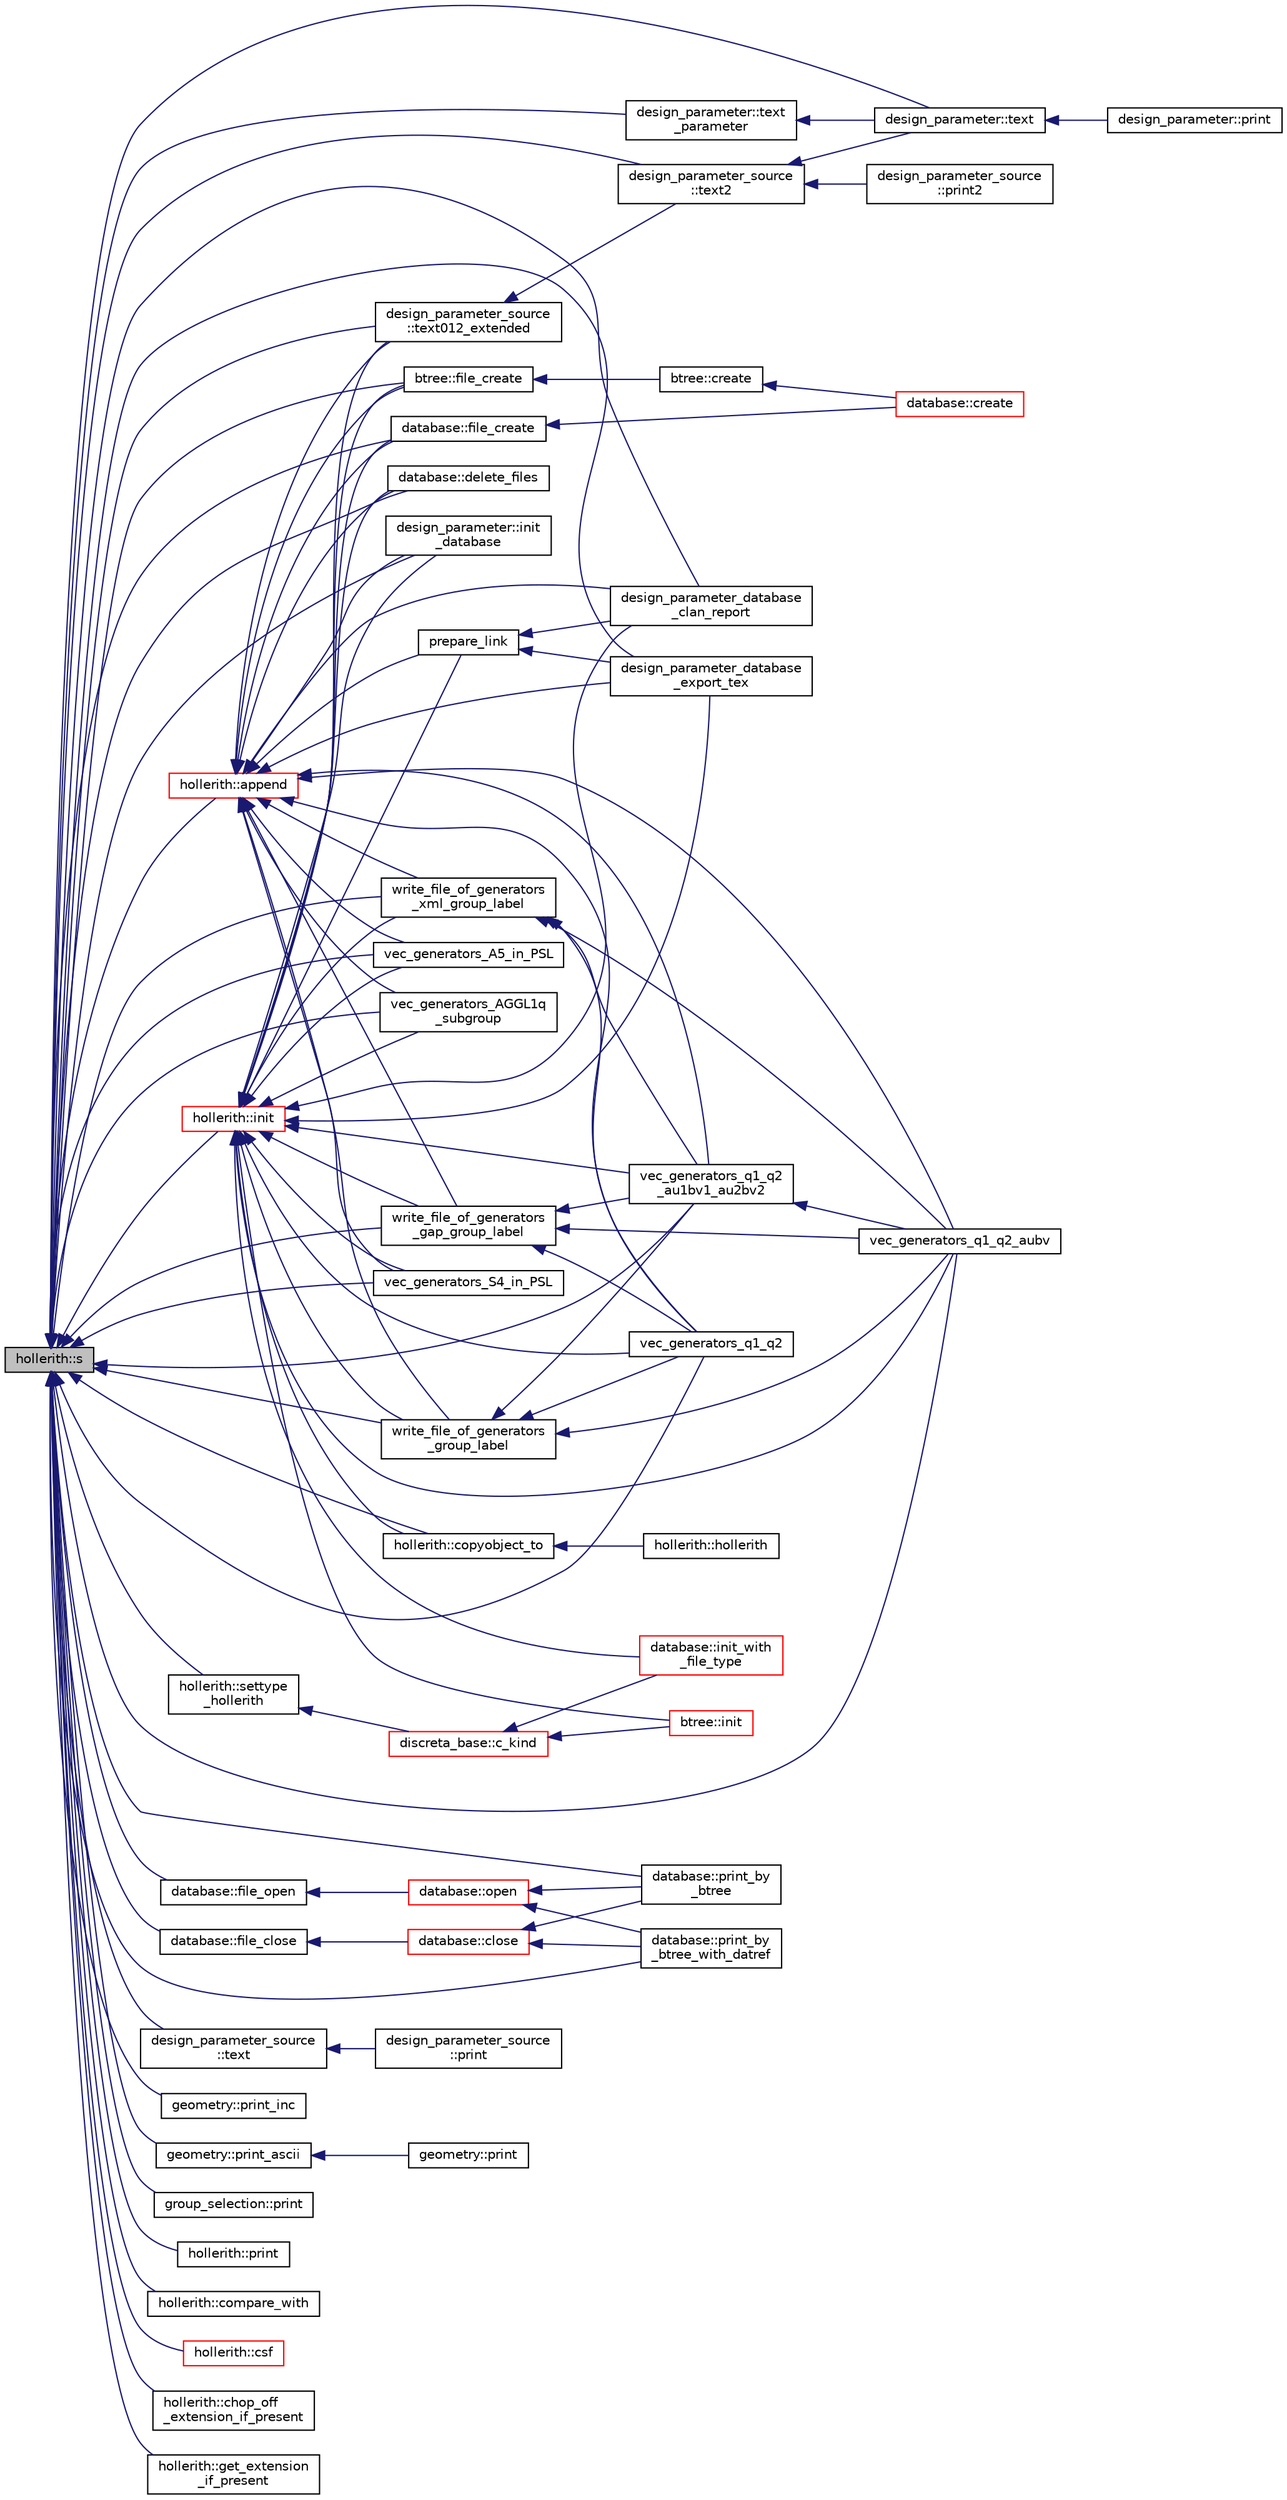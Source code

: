 digraph "hollerith::s"
{
  edge [fontname="Helvetica",fontsize="10",labelfontname="Helvetica",labelfontsize="10"];
  node [fontname="Helvetica",fontsize="10",shape=record];
  rankdir="LR";
  Node660 [label="hollerith::s",height=0.2,width=0.4,color="black", fillcolor="grey75", style="filled", fontcolor="black"];
  Node660 -> Node661 [dir="back",color="midnightblue",fontsize="10",style="solid",fontname="Helvetica"];
  Node661 [label="design_parameter_database\l_export_tex",height=0.2,width=0.4,color="black", fillcolor="white", style="filled",URL="$d9/d60/discreta_8h.html#a075808c1cf57d126d15a0d7794716de7"];
  Node660 -> Node662 [dir="back",color="midnightblue",fontsize="10",style="solid",fontname="Helvetica"];
  Node662 [label="design_parameter_database\l_clan_report",height=0.2,width=0.4,color="black", fillcolor="white", style="filled",URL="$d9/d60/discreta_8h.html#a744595779bda605193b61d01d79ad981"];
  Node660 -> Node663 [dir="back",color="midnightblue",fontsize="10",style="solid",fontname="Helvetica"];
  Node663 [label="btree::file_create",height=0.2,width=0.4,color="black", fillcolor="white", style="filled",URL="$dd/db0/classbtree.html#a47acf76a2eff403d0367817b10938251"];
  Node663 -> Node664 [dir="back",color="midnightblue",fontsize="10",style="solid",fontname="Helvetica"];
  Node664 [label="btree::create",height=0.2,width=0.4,color="black", fillcolor="white", style="filled",URL="$dd/db0/classbtree.html#ae46050f7dc1057d21cddcd6b2e3496d9"];
  Node664 -> Node665 [dir="back",color="midnightblue",fontsize="10",style="solid",fontname="Helvetica"];
  Node665 [label="database::create",height=0.2,width=0.4,color="red", fillcolor="white", style="filled",URL="$db/d72/classdatabase.html#a41d486156468426370c803bea3976cf1"];
  Node660 -> Node681 [dir="back",color="midnightblue",fontsize="10",style="solid",fontname="Helvetica"];
  Node681 [label="database::delete_files",height=0.2,width=0.4,color="black", fillcolor="white", style="filled",URL="$db/d72/classdatabase.html#a3cdd5549da793e4b4f44e175eabe050e"];
  Node660 -> Node682 [dir="back",color="midnightblue",fontsize="10",style="solid",fontname="Helvetica"];
  Node682 [label="database::print_by\l_btree",height=0.2,width=0.4,color="black", fillcolor="white", style="filled",URL="$db/d72/classdatabase.html#ac45ae44f2a861557ced6e5ab7c146717"];
  Node660 -> Node683 [dir="back",color="midnightblue",fontsize="10",style="solid",fontname="Helvetica"];
  Node683 [label="database::print_by\l_btree_with_datref",height=0.2,width=0.4,color="black", fillcolor="white", style="filled",URL="$db/d72/classdatabase.html#af84030a29b31944d6763974ac4f774b5"];
  Node660 -> Node684 [dir="back",color="midnightblue",fontsize="10",style="solid",fontname="Helvetica"];
  Node684 [label="database::file_open",height=0.2,width=0.4,color="black", fillcolor="white", style="filled",URL="$db/d72/classdatabase.html#a33494febd887d058f862ef6001d4a044"];
  Node684 -> Node685 [dir="back",color="midnightblue",fontsize="10",style="solid",fontname="Helvetica"];
  Node685 [label="database::open",height=0.2,width=0.4,color="red", fillcolor="white", style="filled",URL="$db/d72/classdatabase.html#a65e8eccf98ecab4d55fb25bacaae6a19"];
  Node685 -> Node682 [dir="back",color="midnightblue",fontsize="10",style="solid",fontname="Helvetica"];
  Node685 -> Node683 [dir="back",color="midnightblue",fontsize="10",style="solid",fontname="Helvetica"];
  Node660 -> Node716 [dir="back",color="midnightblue",fontsize="10",style="solid",fontname="Helvetica"];
  Node716 [label="database::file_create",height=0.2,width=0.4,color="black", fillcolor="white", style="filled",URL="$db/d72/classdatabase.html#afffc9413d00af2e69d9852773a2eb344"];
  Node716 -> Node665 [dir="back",color="midnightblue",fontsize="10",style="solid",fontname="Helvetica"];
  Node660 -> Node717 [dir="back",color="midnightblue",fontsize="10",style="solid",fontname="Helvetica"];
  Node717 [label="database::file_close",height=0.2,width=0.4,color="black", fillcolor="white", style="filled",URL="$db/d72/classdatabase.html#a2c40bcffaf69fb166b6ac1bafee50baf"];
  Node717 -> Node718 [dir="back",color="midnightblue",fontsize="10",style="solid",fontname="Helvetica"];
  Node718 [label="database::close",height=0.2,width=0.4,color="red", fillcolor="white", style="filled",URL="$db/d72/classdatabase.html#acdc74d15f711cab1c165989723d45caf"];
  Node718 -> Node682 [dir="back",color="midnightblue",fontsize="10",style="solid",fontname="Helvetica"];
  Node718 -> Node683 [dir="back",color="midnightblue",fontsize="10",style="solid",fontname="Helvetica"];
  Node660 -> Node721 [dir="back",color="midnightblue",fontsize="10",style="solid",fontname="Helvetica"];
  Node721 [label="design_parameter::text",height=0.2,width=0.4,color="black", fillcolor="white", style="filled",URL="$da/d94/classdesign__parameter.html#a200510dc60483800cc6985b77d4ee50c"];
  Node721 -> Node722 [dir="back",color="midnightblue",fontsize="10",style="solid",fontname="Helvetica"];
  Node722 [label="design_parameter::print",height=0.2,width=0.4,color="black", fillcolor="white", style="filled",URL="$da/d94/classdesign__parameter.html#ac9c431a5408809b0c229eacaa924781b"];
  Node660 -> Node723 [dir="back",color="midnightblue",fontsize="10",style="solid",fontname="Helvetica"];
  Node723 [label="design_parameter::text\l_parameter",height=0.2,width=0.4,color="black", fillcolor="white", style="filled",URL="$da/d94/classdesign__parameter.html#a04f64f7acdaa60b07d19b4592b14c109"];
  Node723 -> Node721 [dir="back",color="midnightblue",fontsize="10",style="solid",fontname="Helvetica"];
  Node660 -> Node724 [dir="back",color="midnightblue",fontsize="10",style="solid",fontname="Helvetica"];
  Node724 [label="design_parameter::init\l_database",height=0.2,width=0.4,color="black", fillcolor="white", style="filled",URL="$da/d94/classdesign__parameter.html#abe95966fa2ed15d9bad7cac2476d4683"];
  Node660 -> Node725 [dir="back",color="midnightblue",fontsize="10",style="solid",fontname="Helvetica"];
  Node725 [label="design_parameter_source\l::text",height=0.2,width=0.4,color="black", fillcolor="white", style="filled",URL="$df/d4b/classdesign__parameter__source.html#a9e8e88ae72c857cde0d30f7b97a742ac"];
  Node725 -> Node726 [dir="back",color="midnightblue",fontsize="10",style="solid",fontname="Helvetica"];
  Node726 [label="design_parameter_source\l::print",height=0.2,width=0.4,color="black", fillcolor="white", style="filled",URL="$df/d4b/classdesign__parameter__source.html#a50fb37085011959ea40a4087353377b4"];
  Node660 -> Node727 [dir="back",color="midnightblue",fontsize="10",style="solid",fontname="Helvetica"];
  Node727 [label="design_parameter_source\l::text2",height=0.2,width=0.4,color="black", fillcolor="white", style="filled",URL="$df/d4b/classdesign__parameter__source.html#a729d62efa57d73e420470d47902c4bf2"];
  Node727 -> Node721 [dir="back",color="midnightblue",fontsize="10",style="solid",fontname="Helvetica"];
  Node727 -> Node728 [dir="back",color="midnightblue",fontsize="10",style="solid",fontname="Helvetica"];
  Node728 [label="design_parameter_source\l::print2",height=0.2,width=0.4,color="black", fillcolor="white", style="filled",URL="$df/d4b/classdesign__parameter__source.html#a5e22836b470986f95bfcb322dfc37e82"];
  Node660 -> Node729 [dir="back",color="midnightblue",fontsize="10",style="solid",fontname="Helvetica"];
  Node729 [label="design_parameter_source\l::text012_extended",height=0.2,width=0.4,color="black", fillcolor="white", style="filled",URL="$df/d4b/classdesign__parameter__source.html#afa19c645725011722b75da5dee8b0945"];
  Node729 -> Node727 [dir="back",color="midnightblue",fontsize="10",style="solid",fontname="Helvetica"];
  Node660 -> Node730 [dir="back",color="midnightblue",fontsize="10",style="solid",fontname="Helvetica"];
  Node730 [label="geometry::print_inc",height=0.2,width=0.4,color="black", fillcolor="white", style="filled",URL="$da/d44/classgeometry.html#a8b902a6f06a92a18b345e4de42e6508d"];
  Node660 -> Node731 [dir="back",color="midnightblue",fontsize="10",style="solid",fontname="Helvetica"];
  Node731 [label="geometry::print_ascii",height=0.2,width=0.4,color="black", fillcolor="white", style="filled",URL="$da/d44/classgeometry.html#a8f5356989decb76fddb4926714240c0d"];
  Node731 -> Node732 [dir="back",color="midnightblue",fontsize="10",style="solid",fontname="Helvetica"];
  Node732 [label="geometry::print",height=0.2,width=0.4,color="black", fillcolor="white", style="filled",URL="$da/d44/classgeometry.html#af92f963887d22dd3437f585df929208d"];
  Node660 -> Node733 [dir="back",color="midnightblue",fontsize="10",style="solid",fontname="Helvetica"];
  Node733 [label="group_selection::print",height=0.2,width=0.4,color="black", fillcolor="white", style="filled",URL="$d6/db0/classgroup__selection.html#a522bc3a2346d1031fbb82f5a4d0b29cc"];
  Node660 -> Node734 [dir="back",color="midnightblue",fontsize="10",style="solid",fontname="Helvetica"];
  Node734 [label="hollerith::settype\l_hollerith",height=0.2,width=0.4,color="black", fillcolor="white", style="filled",URL="$d8/d99/classhollerith.html#a23bbd4acfc88a0e90f1245f243f51f76"];
  Node734 -> Node735 [dir="back",color="midnightblue",fontsize="10",style="solid",fontname="Helvetica"];
  Node735 [label="discreta_base::c_kind",height=0.2,width=0.4,color="red", fillcolor="white", style="filled",URL="$d7/d71/classdiscreta__base.html#adc2ff61589c2d083688e7a43f333cb62"];
  Node735 -> Node931 [dir="back",color="midnightblue",fontsize="10",style="solid",fontname="Helvetica"];
  Node931 [label="btree::init",height=0.2,width=0.4,color="red", fillcolor="white", style="filled",URL="$dd/db0/classbtree.html#a3c88706e9886f1f9bc142b511aeab642"];
  Node735 -> Node932 [dir="back",color="midnightblue",fontsize="10",style="solid",fontname="Helvetica"];
  Node932 [label="database::init_with\l_file_type",height=0.2,width=0.4,color="red", fillcolor="white", style="filled",URL="$db/d72/classdatabase.html#a3b7a27f69a64812a6bfd765158d62476"];
  Node660 -> Node1098 [dir="back",color="midnightblue",fontsize="10",style="solid",fontname="Helvetica"];
  Node1098 [label="hollerith::copyobject_to",height=0.2,width=0.4,color="black", fillcolor="white", style="filled",URL="$d8/d99/classhollerith.html#aca74f6b673481c6e2b3b553171215f9c"];
  Node1098 -> Node1099 [dir="back",color="midnightblue",fontsize="10",style="solid",fontname="Helvetica"];
  Node1099 [label="hollerith::hollerith",height=0.2,width=0.4,color="black", fillcolor="white", style="filled",URL="$d8/d99/classhollerith.html#ab2b25c6d04670336506b94a38d83ae00"];
  Node660 -> Node1100 [dir="back",color="midnightblue",fontsize="10",style="solid",fontname="Helvetica"];
  Node1100 [label="hollerith::print",height=0.2,width=0.4,color="black", fillcolor="white", style="filled",URL="$d8/d99/classhollerith.html#a35f4d87aef8f1dd7f09f57ace1c5ea4a"];
  Node660 -> Node1101 [dir="back",color="midnightblue",fontsize="10",style="solid",fontname="Helvetica"];
  Node1101 [label="hollerith::compare_with",height=0.2,width=0.4,color="black", fillcolor="white", style="filled",URL="$d8/d99/classhollerith.html#a9dfd88b7057204bd4ea1ec227f05d84a"];
  Node660 -> Node1102 [dir="back",color="midnightblue",fontsize="10",style="solid",fontname="Helvetica"];
  Node1102 [label="hollerith::init",height=0.2,width=0.4,color="red", fillcolor="white", style="filled",URL="$d8/d99/classhollerith.html#af51ae7b943056db367f3c205a5a1cc4b"];
  Node1102 -> Node661 [dir="back",color="midnightblue",fontsize="10",style="solid",fontname="Helvetica"];
  Node1102 -> Node1103 [dir="back",color="midnightblue",fontsize="10",style="solid",fontname="Helvetica"];
  Node1103 [label="prepare_link",height=0.2,width=0.4,color="black", fillcolor="white", style="filled",URL="$d9/d60/discreta_8h.html#a1442ba1f4ad290900b44b23f0830748e"];
  Node1103 -> Node661 [dir="back",color="midnightblue",fontsize="10",style="solid",fontname="Helvetica"];
  Node1103 -> Node662 [dir="back",color="midnightblue",fontsize="10",style="solid",fontname="Helvetica"];
  Node1102 -> Node662 [dir="back",color="midnightblue",fontsize="10",style="solid",fontname="Helvetica"];
  Node1102 -> Node931 [dir="back",color="midnightblue",fontsize="10",style="solid",fontname="Helvetica"];
  Node1102 -> Node663 [dir="back",color="midnightblue",fontsize="10",style="solid",fontname="Helvetica"];
  Node1102 -> Node932 [dir="back",color="midnightblue",fontsize="10",style="solid",fontname="Helvetica"];
  Node1102 -> Node681 [dir="back",color="midnightblue",fontsize="10",style="solid",fontname="Helvetica"];
  Node1102 -> Node716 [dir="back",color="midnightblue",fontsize="10",style="solid",fontname="Helvetica"];
  Node1102 -> Node724 [dir="back",color="midnightblue",fontsize="10",style="solid",fontname="Helvetica"];
  Node1102 -> Node729 [dir="back",color="midnightblue",fontsize="10",style="solid",fontname="Helvetica"];
  Node1102 -> Node1098 [dir="back",color="midnightblue",fontsize="10",style="solid",fontname="Helvetica"];
  Node1102 -> Node1108 [dir="back",color="midnightblue",fontsize="10",style="solid",fontname="Helvetica"];
  Node1108 [label="write_file_of_generators\l_xml_group_label",height=0.2,width=0.4,color="black", fillcolor="white", style="filled",URL="$d0/dd3/perm__group__gens_8_c.html#a937affd15a6c49ebf8cd5118198fe5a4"];
  Node1108 -> Node913 [dir="back",color="midnightblue",fontsize="10",style="solid",fontname="Helvetica"];
  Node913 [label="vec_generators_q1_q2",height=0.2,width=0.4,color="black", fillcolor="white", style="filled",URL="$d0/dd3/perm__group__gens_8_c.html#ac70761795da8630f4939bc3e00707d79"];
  Node1108 -> Node757 [dir="back",color="midnightblue",fontsize="10",style="solid",fontname="Helvetica"];
  Node757 [label="vec_generators_q1_q2_aubv",height=0.2,width=0.4,color="black", fillcolor="white", style="filled",URL="$d0/dd3/perm__group__gens_8_c.html#a0b5ce8828dd8a35cbfec4450f0d76edc"];
  Node1108 -> Node756 [dir="back",color="midnightblue",fontsize="10",style="solid",fontname="Helvetica"];
  Node756 [label="vec_generators_q1_q2\l_au1bv1_au2bv2",height=0.2,width=0.4,color="black", fillcolor="white", style="filled",URL="$d0/dd3/perm__group__gens_8_c.html#aee37285cfb5987a4fc1f5c7580865175"];
  Node756 -> Node757 [dir="back",color="midnightblue",fontsize="10",style="solid",fontname="Helvetica"];
  Node1102 -> Node1109 [dir="back",color="midnightblue",fontsize="10",style="solid",fontname="Helvetica"];
  Node1109 [label="write_file_of_generators\l_group_label",height=0.2,width=0.4,color="black", fillcolor="white", style="filled",URL="$d0/dd3/perm__group__gens_8_c.html#ae43736cf13bd458db457ffee9f2dc141"];
  Node1109 -> Node913 [dir="back",color="midnightblue",fontsize="10",style="solid",fontname="Helvetica"];
  Node1109 -> Node757 [dir="back",color="midnightblue",fontsize="10",style="solid",fontname="Helvetica"];
  Node1109 -> Node756 [dir="back",color="midnightblue",fontsize="10",style="solid",fontname="Helvetica"];
  Node1102 -> Node1110 [dir="back",color="midnightblue",fontsize="10",style="solid",fontname="Helvetica"];
  Node1110 [label="write_file_of_generators\l_gap_group_label",height=0.2,width=0.4,color="black", fillcolor="white", style="filled",URL="$d0/dd3/perm__group__gens_8_c.html#ae58a2cfa50029df04a015a6c9e529ea9"];
  Node1110 -> Node913 [dir="back",color="midnightblue",fontsize="10",style="solid",fontname="Helvetica"];
  Node1110 -> Node757 [dir="back",color="midnightblue",fontsize="10",style="solid",fontname="Helvetica"];
  Node1110 -> Node756 [dir="back",color="midnightblue",fontsize="10",style="solid",fontname="Helvetica"];
  Node1102 -> Node897 [dir="back",color="midnightblue",fontsize="10",style="solid",fontname="Helvetica"];
  Node897 [label="vec_generators_A5_in_PSL",height=0.2,width=0.4,color="black", fillcolor="white", style="filled",URL="$d0/dd3/perm__group__gens_8_c.html#af41c889a65ee026d1939647e26904adb"];
  Node1102 -> Node898 [dir="back",color="midnightblue",fontsize="10",style="solid",fontname="Helvetica"];
  Node898 [label="vec_generators_S4_in_PSL",height=0.2,width=0.4,color="black", fillcolor="white", style="filled",URL="$d0/dd3/perm__group__gens_8_c.html#ad85c37ec8824d1e7eabc836ff3dbad23"];
  Node1102 -> Node913 [dir="back",color="midnightblue",fontsize="10",style="solid",fontname="Helvetica"];
  Node1102 -> Node757 [dir="back",color="midnightblue",fontsize="10",style="solid",fontname="Helvetica"];
  Node1102 -> Node756 [dir="back",color="midnightblue",fontsize="10",style="solid",fontname="Helvetica"];
  Node1102 -> Node755 [dir="back",color="midnightblue",fontsize="10",style="solid",fontname="Helvetica"];
  Node755 [label="vec_generators_AGGL1q\l_subgroup",height=0.2,width=0.4,color="black", fillcolor="white", style="filled",URL="$d0/dd3/perm__group__gens_8_c.html#a93659c1c7a668dd6adf9f217c608e1f1"];
  Node660 -> Node1112 [dir="back",color="midnightblue",fontsize="10",style="solid",fontname="Helvetica"];
  Node1112 [label="hollerith::append",height=0.2,width=0.4,color="red", fillcolor="white", style="filled",URL="$d8/d99/classhollerith.html#a778dd63885a4e3a4e2fb829165c32632"];
  Node1112 -> Node661 [dir="back",color="midnightblue",fontsize="10",style="solid",fontname="Helvetica"];
  Node1112 -> Node1103 [dir="back",color="midnightblue",fontsize="10",style="solid",fontname="Helvetica"];
  Node1112 -> Node662 [dir="back",color="midnightblue",fontsize="10",style="solid",fontname="Helvetica"];
  Node1112 -> Node663 [dir="back",color="midnightblue",fontsize="10",style="solid",fontname="Helvetica"];
  Node1112 -> Node681 [dir="back",color="midnightblue",fontsize="10",style="solid",fontname="Helvetica"];
  Node1112 -> Node716 [dir="back",color="midnightblue",fontsize="10",style="solid",fontname="Helvetica"];
  Node1112 -> Node724 [dir="back",color="midnightblue",fontsize="10",style="solid",fontname="Helvetica"];
  Node1112 -> Node729 [dir="back",color="midnightblue",fontsize="10",style="solid",fontname="Helvetica"];
  Node1112 -> Node1108 [dir="back",color="midnightblue",fontsize="10",style="solid",fontname="Helvetica"];
  Node1112 -> Node1109 [dir="back",color="midnightblue",fontsize="10",style="solid",fontname="Helvetica"];
  Node1112 -> Node1110 [dir="back",color="midnightblue",fontsize="10",style="solid",fontname="Helvetica"];
  Node1112 -> Node897 [dir="back",color="midnightblue",fontsize="10",style="solid",fontname="Helvetica"];
  Node1112 -> Node898 [dir="back",color="midnightblue",fontsize="10",style="solid",fontname="Helvetica"];
  Node1112 -> Node913 [dir="back",color="midnightblue",fontsize="10",style="solid",fontname="Helvetica"];
  Node1112 -> Node757 [dir="back",color="midnightblue",fontsize="10",style="solid",fontname="Helvetica"];
  Node1112 -> Node756 [dir="back",color="midnightblue",fontsize="10",style="solid",fontname="Helvetica"];
  Node1112 -> Node755 [dir="back",color="midnightblue",fontsize="10",style="solid",fontname="Helvetica"];
  Node660 -> Node1114 [dir="back",color="midnightblue",fontsize="10",style="solid",fontname="Helvetica"];
  Node1114 [label="hollerith::csf",height=0.2,width=0.4,color="red", fillcolor="white", style="filled",URL="$d8/d99/classhollerith.html#ac3e7f35e2c6d82a9825297577e1011ba"];
  Node660 -> Node1122 [dir="back",color="midnightblue",fontsize="10",style="solid",fontname="Helvetica"];
  Node1122 [label="hollerith::chop_off\l_extension_if_present",height=0.2,width=0.4,color="black", fillcolor="white", style="filled",URL="$d8/d99/classhollerith.html#a17d5710f02f7f230f2646497f5b267e7"];
  Node660 -> Node1123 [dir="back",color="midnightblue",fontsize="10",style="solid",fontname="Helvetica"];
  Node1123 [label="hollerith::get_extension\l_if_present",height=0.2,width=0.4,color="black", fillcolor="white", style="filled",URL="$d8/d99/classhollerith.html#a530576f22e7f0926918444cb4553f18d"];
  Node660 -> Node1108 [dir="back",color="midnightblue",fontsize="10",style="solid",fontname="Helvetica"];
  Node660 -> Node1109 [dir="back",color="midnightblue",fontsize="10",style="solid",fontname="Helvetica"];
  Node660 -> Node1110 [dir="back",color="midnightblue",fontsize="10",style="solid",fontname="Helvetica"];
  Node660 -> Node897 [dir="back",color="midnightblue",fontsize="10",style="solid",fontname="Helvetica"];
  Node660 -> Node898 [dir="back",color="midnightblue",fontsize="10",style="solid",fontname="Helvetica"];
  Node660 -> Node913 [dir="back",color="midnightblue",fontsize="10",style="solid",fontname="Helvetica"];
  Node660 -> Node757 [dir="back",color="midnightblue",fontsize="10",style="solid",fontname="Helvetica"];
  Node660 -> Node756 [dir="back",color="midnightblue",fontsize="10",style="solid",fontname="Helvetica"];
  Node660 -> Node755 [dir="back",color="midnightblue",fontsize="10",style="solid",fontname="Helvetica"];
}
